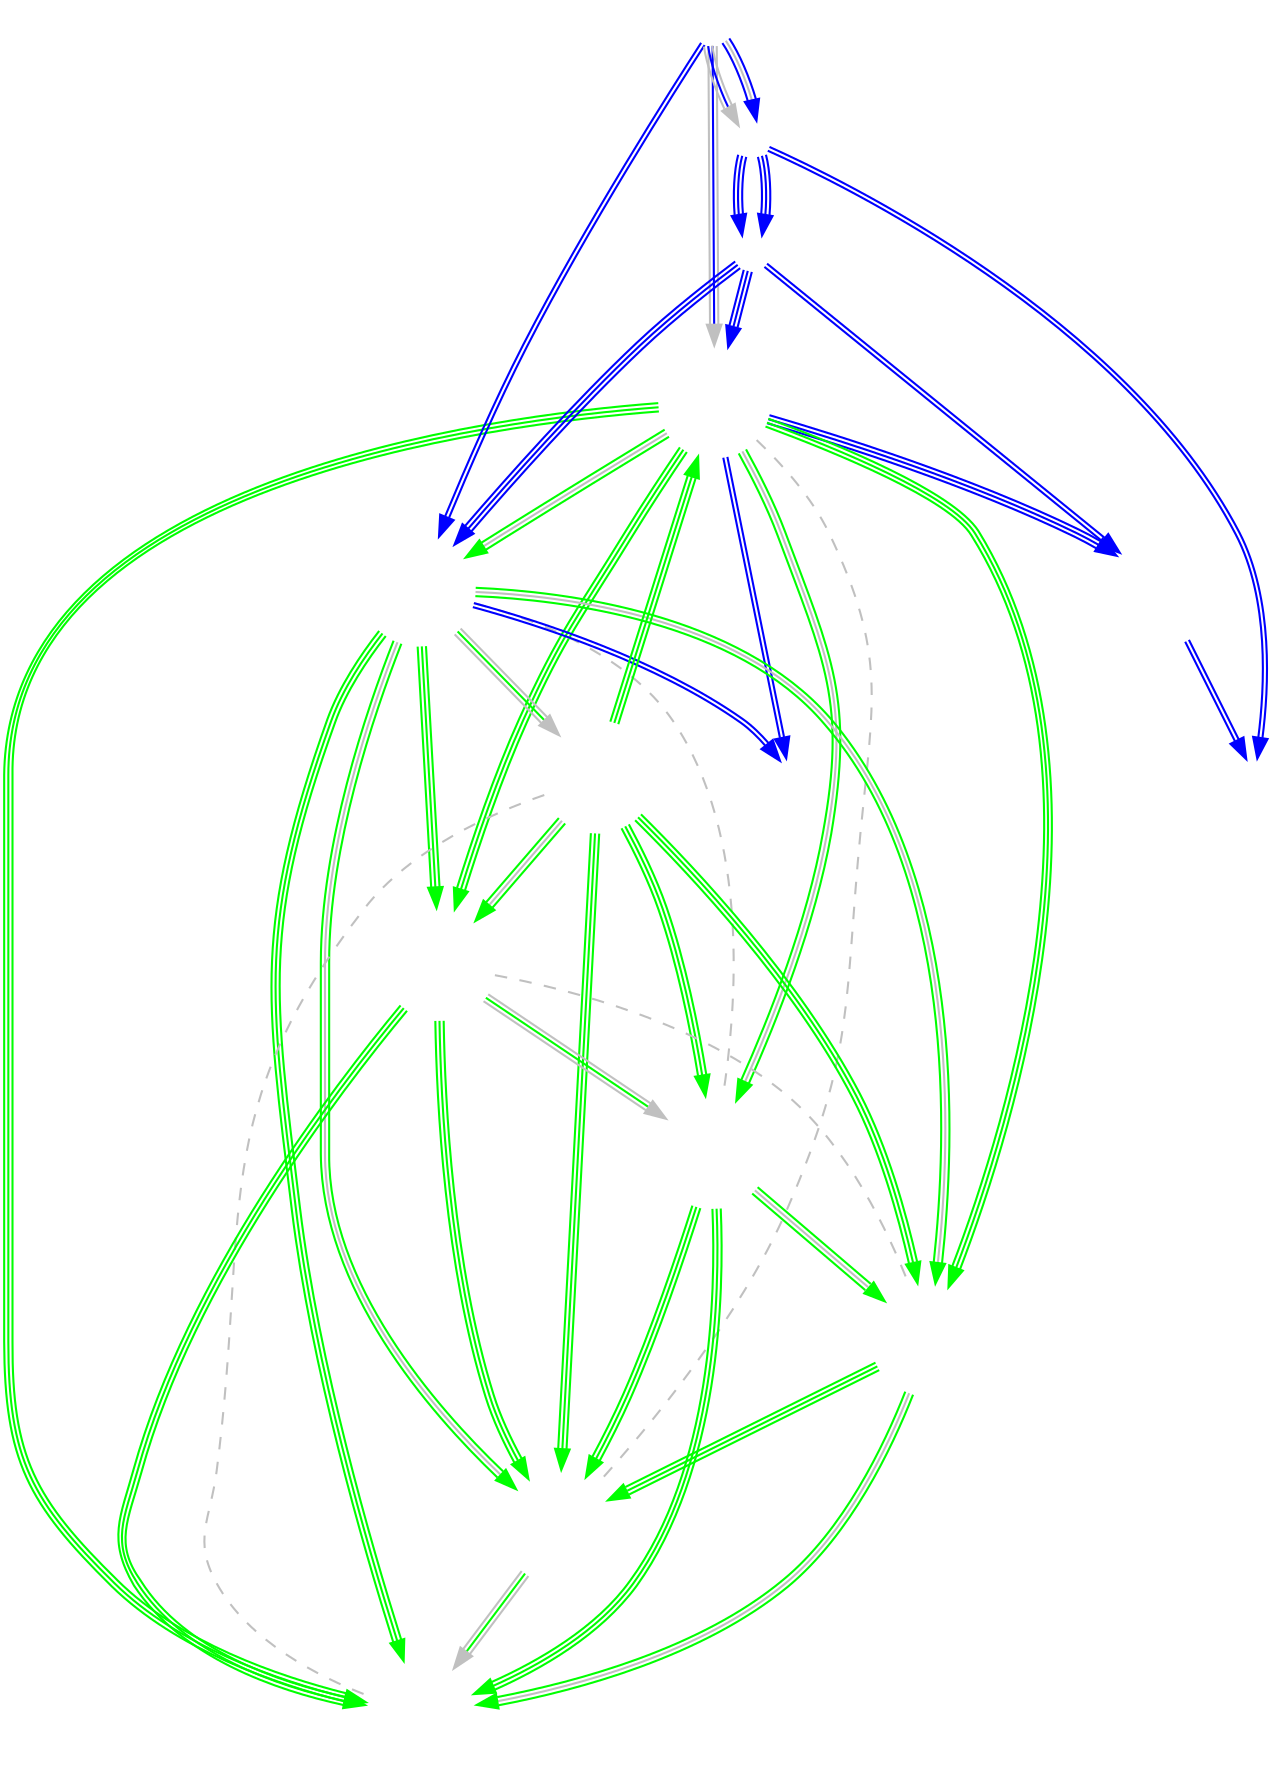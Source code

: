 // vim: set ts=5 sw=5:
digraph CN {
	node [shape=circle fixedsize=true width=.75 label="" color="white"];
	imagepath="logos/";
	eStar	[ image="estar-gaming.png" ]
	SPT	[ image="super-perfect-team.png" ]
	Zero	[ image="zero.png" ]
	CE	[ image="ce.png" ]
	RPG	[ image="rpg.png" ]
	XTeam	[ image="xteam.png" ]
	HL	[ image="hots-lady.png" ]
	KIS	[ image="keep-it-simple.png" ]
	SOA	[ image="start-over-again.png" ]

	/*** Eastern Clash ***/
	node [ width="0.25" ]
	RSG	[ image="resurgence.png" ]
	TFC	[ image="tfc.png" ]
	L5	[ image="l5.png" ]
	MVPB	[ image="mvp-black.png" ]
	TP	[ image="tempest.png" ]

	/* Upper Bracket: Round 1 */
	L5	->	RSG	[ color="blue:blue" ]
	TP	->	Zero	[ color="blue:blue" ]
	eStar	->	TFC	[ color="blue:blue" ]
	MVPB	->	SPT	[ color="blue:blue" ]

	/* Lower Bracket: Round 1 */
	Zero	->	RSG	[ color="blue:blue" ]
	SPT	->	TFC	[ color="blue:blue" ]

	/* Upper Bracket: Round 2 */
	L5	->	TP	[ color="blue:blue:blue" ]
	MVPB	->	eStar	[ color="gray:blue:gray" ]

	/* Lower Bracket: Round 2 */
	eStar	->	Zero	[ color="blue:blue:blue" ]
	TP	->	SPT	[ color="blue:blue:blue" ]

	/* Lower Bracket: Round 3 */
	TP	->	eStar	[ color="blue:blue:blue" ]

	/* Upper Bracket: Round 3 */
	MVPB	->	L5	[ color="gray:blue:gray" ]

	/* Lower Bracket: Round 4 */
	L5	->	TP	[ color="blue:blue:blue" ]

	/* Upper Bracket: Round 4 */
	MVPB	->	L5	[ color="blue:gray:blue" ]

	/* Week 5 */
	/* Sourced from https://masterleague.net/tournament/stage/180/ */
	eStar	->	SPT	[ color="green:gray:green" ]
	RPG	->	SOA	[ color="green:green:green" ]
	CE	->	XTeam	[ color="green:green:green" ]
	HL	->	KIS	[ color="green:gray:green" ]

	/* Week 6 */
	XTeam	->	KIS	[ color="green:green:green" ]
	CE	->	SOA	[ color="green:green:green" ]
	eStar	->	HL	[ color="green:green:green" ]
	SPT	->	RPG	[ color="green:green:green" ]

	/* Week 7 */
	XTeam	->	HL	[ color="green:gray:green" ]
	eStar	->	RPG	[ color="green:green:green" ]
	SPT	->	CE	[ color="gray:green:gray" ]
	SOA	->	KIS	[ color="gray:green:gray" ]

	/* Week 8 */
	CE	->	RPG	[ color="green:gray:green" ]
	HL	->	SOA	[ color="green:green:green" ]
	SPT	->	KIS	[ color="green:green:green" ]
	eStar	->	XTeam	[ color="green:gray:green" ]

	/* Week 9 */
	CE	->	eStar	[ color="green:green:green" ]
	RPG	->	KIS	[ color="green:green:green" ]
	XTeam	->	SOA	[ color="green:green:green" ]
	SPT	->	HL	[ color="green:gray:green" ]

	/* Week 10 */
	SPT	-> 	SOA	[ color="green:gray:green" ]
	RPG	->	XTeam	[ color="gray:green:gray" ]
	eStar	->	KIS	[ color="green:green:green" ]
	CE	->	HL	[ color="green:green:green" ]

	edge [ color="gray" dir="none" constraint="false" style="dashed"]

	/* Week 11 */
	CE	->	KIS
	eStar	->	SOA
	RPG	->	HL
	SPT	->	XTeam

}
